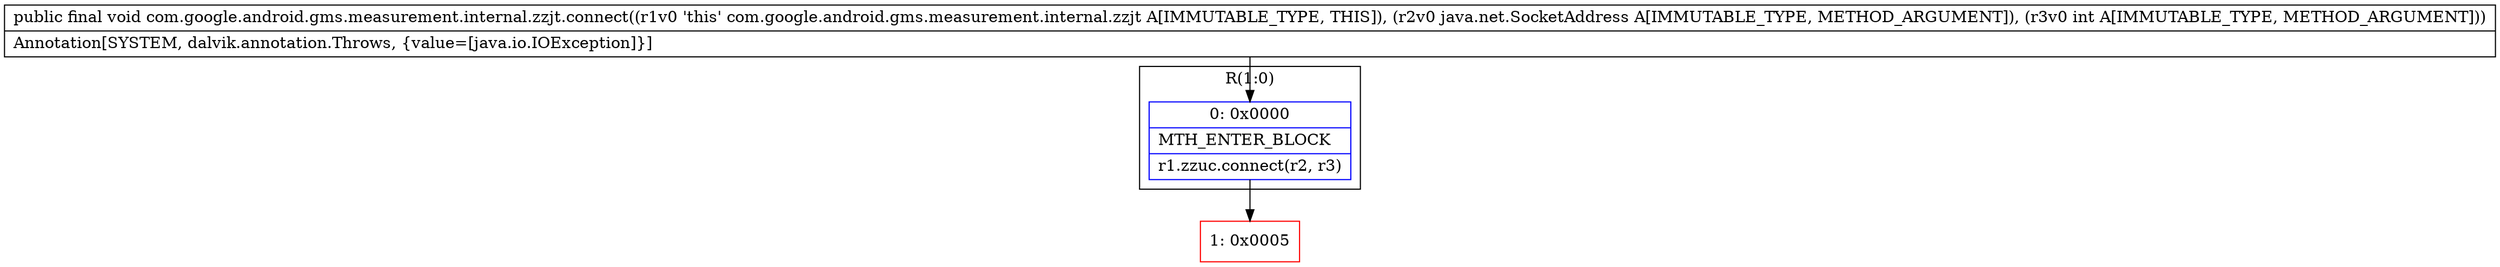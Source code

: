 digraph "CFG forcom.google.android.gms.measurement.internal.zzjt.connect(Ljava\/net\/SocketAddress;I)V" {
subgraph cluster_Region_335270453 {
label = "R(1:0)";
node [shape=record,color=blue];
Node_0 [shape=record,label="{0\:\ 0x0000|MTH_ENTER_BLOCK\l|r1.zzuc.connect(r2, r3)\l}"];
}
Node_1 [shape=record,color=red,label="{1\:\ 0x0005}"];
MethodNode[shape=record,label="{public final void com.google.android.gms.measurement.internal.zzjt.connect((r1v0 'this' com.google.android.gms.measurement.internal.zzjt A[IMMUTABLE_TYPE, THIS]), (r2v0 java.net.SocketAddress A[IMMUTABLE_TYPE, METHOD_ARGUMENT]), (r3v0 int A[IMMUTABLE_TYPE, METHOD_ARGUMENT]))  | Annotation[SYSTEM, dalvik.annotation.Throws, \{value=[java.io.IOException]\}]\l}"];
MethodNode -> Node_0;
Node_0 -> Node_1;
}

